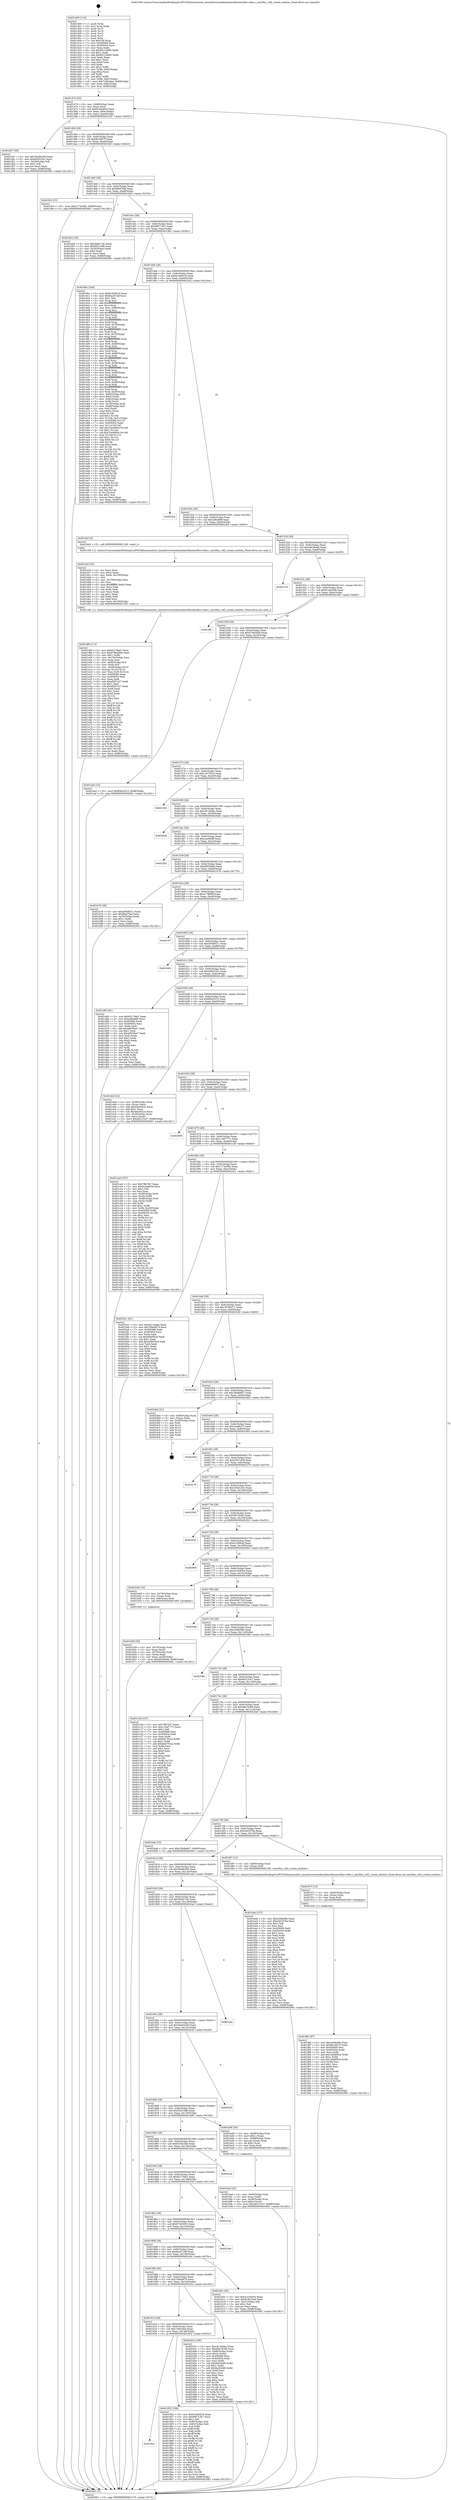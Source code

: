 digraph "0x401400" {
  label = "0x401400 (/mnt/c/Users/mathe/Desktop/tcc/POCII/binaries/extr_linuxdriversmediausbem28xxem28xx-video.c_em28xx_v4l2_create_entities_Final-ollvm.out::main(0))"
  labelloc = "t"
  node[shape=record]

  Entry [label="",width=0.3,height=0.3,shape=circle,fillcolor=black,style=filled]
  "0x401474" [label="{
     0x401474 [32]\l
     | [instrs]\l
     &nbsp;&nbsp;0x401474 \<+6\>: mov -0x88(%rbp),%eax\l
     &nbsp;&nbsp;0x40147a \<+2\>: mov %eax,%ecx\l
     &nbsp;&nbsp;0x40147c \<+6\>: sub $0x81eba954,%ecx\l
     &nbsp;&nbsp;0x401482 \<+6\>: mov %eax,-0x9c(%rbp)\l
     &nbsp;&nbsp;0x401488 \<+6\>: mov %ecx,-0xa0(%rbp)\l
     &nbsp;&nbsp;0x40148e \<+6\>: je 0000000000401d47 \<main+0x947\>\l
  }"]
  "0x401d47" [label="{
     0x401d47 [30]\l
     | [instrs]\l
     &nbsp;&nbsp;0x401d47 \<+5\>: mov $0x59a8b208,%eax\l
     &nbsp;&nbsp;0x401d4c \<+5\>: mov $0xe950102c,%ecx\l
     &nbsp;&nbsp;0x401d51 \<+3\>: mov -0x29(%rbp),%dl\l
     &nbsp;&nbsp;0x401d54 \<+3\>: test $0x1,%dl\l
     &nbsp;&nbsp;0x401d57 \<+3\>: cmovne %ecx,%eax\l
     &nbsp;&nbsp;0x401d5a \<+6\>: mov %eax,-0x88(%rbp)\l
     &nbsp;&nbsp;0x401d60 \<+5\>: jmp 0000000000402661 \<main+0x1261\>\l
  }"]
  "0x401494" [label="{
     0x401494 [28]\l
     | [instrs]\l
     &nbsp;&nbsp;0x401494 \<+5\>: jmp 0000000000401499 \<main+0x99\>\l
     &nbsp;&nbsp;0x401499 \<+6\>: mov -0x9c(%rbp),%eax\l
     &nbsp;&nbsp;0x40149f \<+5\>: sub $0x8f14d57f,%eax\l
     &nbsp;&nbsp;0x4014a4 \<+6\>: mov %eax,-0xa4(%rbp)\l
     &nbsp;&nbsp;0x4014aa \<+6\>: je 0000000000401fe3 \<main+0xbe3\>\l
  }"]
  Exit [label="",width=0.3,height=0.3,shape=circle,fillcolor=black,style=filled,peripheries=2]
  "0x401fe3" [label="{
     0x401fe3 [15]\l
     | [instrs]\l
     &nbsp;&nbsp;0x401fe3 \<+10\>: movl $0x1174c082,-0x88(%rbp)\l
     &nbsp;&nbsp;0x401fed \<+5\>: jmp 0000000000402661 \<main+0x1261\>\l
  }"]
  "0x4014b0" [label="{
     0x4014b0 [28]\l
     | [instrs]\l
     &nbsp;&nbsp;0x4014b0 \<+5\>: jmp 00000000004014b5 \<main+0xb5\>\l
     &nbsp;&nbsp;0x4014b5 \<+6\>: mov -0x9c(%rbp),%eax\l
     &nbsp;&nbsp;0x4014bb \<+5\>: sub $0x8fed7fad,%eax\l
     &nbsp;&nbsp;0x4014c0 \<+6\>: mov %eax,-0xa8(%rbp)\l
     &nbsp;&nbsp;0x4014c6 \<+6\>: je 0000000000401bb2 \<main+0x7b2\>\l
  }"]
  "0x401f82" [label="{
     0x401f82 [97]\l
     | [instrs]\l
     &nbsp;&nbsp;0x401f82 \<+5\>: mov $0x430fe99e,%ecx\l
     &nbsp;&nbsp;0x401f87 \<+5\>: mov $0x8f14d57f,%edx\l
     &nbsp;&nbsp;0x401f8c \<+7\>: mov 0x405068,%esi\l
     &nbsp;&nbsp;0x401f93 \<+8\>: mov 0x405054,%r8d\l
     &nbsp;&nbsp;0x401f9b \<+3\>: mov %esi,%r9d\l
     &nbsp;&nbsp;0x401f9e \<+7\>: add $0x1d0d89cd,%r9d\l
     &nbsp;&nbsp;0x401fa5 \<+4\>: sub $0x1,%r9d\l
     &nbsp;&nbsp;0x401fa9 \<+7\>: sub $0x1d0d89cd,%r9d\l
     &nbsp;&nbsp;0x401fb0 \<+4\>: imul %r9d,%esi\l
     &nbsp;&nbsp;0x401fb4 \<+3\>: and $0x1,%esi\l
     &nbsp;&nbsp;0x401fb7 \<+3\>: cmp $0x0,%esi\l
     &nbsp;&nbsp;0x401fba \<+4\>: sete %r10b\l
     &nbsp;&nbsp;0x401fbe \<+4\>: cmp $0xa,%r8d\l
     &nbsp;&nbsp;0x401fc2 \<+4\>: setl %r11b\l
     &nbsp;&nbsp;0x401fc6 \<+3\>: mov %r10b,%bl\l
     &nbsp;&nbsp;0x401fc9 \<+3\>: and %r11b,%bl\l
     &nbsp;&nbsp;0x401fcc \<+3\>: xor %r11b,%r10b\l
     &nbsp;&nbsp;0x401fcf \<+3\>: or %r10b,%bl\l
     &nbsp;&nbsp;0x401fd2 \<+3\>: test $0x1,%bl\l
     &nbsp;&nbsp;0x401fd5 \<+3\>: cmovne %edx,%ecx\l
     &nbsp;&nbsp;0x401fd8 \<+6\>: mov %ecx,-0x88(%rbp)\l
     &nbsp;&nbsp;0x401fde \<+5\>: jmp 0000000000402661 \<main+0x1261\>\l
  }"]
  "0x401bb2" [label="{
     0x401bb2 [30]\l
     | [instrs]\l
     &nbsp;&nbsp;0x401bb2 \<+5\>: mov $0x5bfd17dc,%eax\l
     &nbsp;&nbsp;0x401bb7 \<+5\>: mov $0x5f2216fb,%ecx\l
     &nbsp;&nbsp;0x401bbc \<+3\>: mov -0x30(%rbp),%edx\l
     &nbsp;&nbsp;0x401bbf \<+3\>: cmp $0x0,%edx\l
     &nbsp;&nbsp;0x401bc2 \<+3\>: cmove %ecx,%eax\l
     &nbsp;&nbsp;0x401bc5 \<+6\>: mov %eax,-0x88(%rbp)\l
     &nbsp;&nbsp;0x401bcb \<+5\>: jmp 0000000000402661 \<main+0x1261\>\l
  }"]
  "0x4014cc" [label="{
     0x4014cc [28]\l
     | [instrs]\l
     &nbsp;&nbsp;0x4014cc \<+5\>: jmp 00000000004014d1 \<main+0xd1\>\l
     &nbsp;&nbsp;0x4014d1 \<+6\>: mov -0x9c(%rbp),%eax\l
     &nbsp;&nbsp;0x4014d7 \<+5\>: sub $0x96f713b7,%eax\l
     &nbsp;&nbsp;0x4014dc \<+6\>: mov %eax,-0xac(%rbp)\l
     &nbsp;&nbsp;0x4014e2 \<+6\>: je 00000000004019bc \<main+0x5bc\>\l
  }"]
  "0x401f73" [label="{
     0x401f73 [15]\l
     | [instrs]\l
     &nbsp;&nbsp;0x401f73 \<+4\>: mov -0x60(%rbp),%rax\l
     &nbsp;&nbsp;0x401f77 \<+3\>: mov (%rax),%rax\l
     &nbsp;&nbsp;0x401f7a \<+3\>: mov %rax,%rdi\l
     &nbsp;&nbsp;0x401f7d \<+5\>: call 0000000000401030 \<free@plt\>\l
     | [calls]\l
     &nbsp;&nbsp;0x401030 \{1\} (unknown)\l
  }"]
  "0x4019bc" [label="{
     0x4019bc [336]\l
     | [instrs]\l
     &nbsp;&nbsp;0x4019bc \<+5\>: mov $0x9c3d5619,%eax\l
     &nbsp;&nbsp;0x4019c1 \<+5\>: mov $0x6aa372df,%ecx\l
     &nbsp;&nbsp;0x4019c6 \<+2\>: mov $0x1,%dl\l
     &nbsp;&nbsp;0x4019c8 \<+3\>: mov %rsp,%rsi\l
     &nbsp;&nbsp;0x4019cb \<+4\>: add $0xfffffffffffffff0,%rsi\l
     &nbsp;&nbsp;0x4019cf \<+3\>: mov %rsi,%rsp\l
     &nbsp;&nbsp;0x4019d2 \<+4\>: mov %rsi,-0x80(%rbp)\l
     &nbsp;&nbsp;0x4019d6 \<+3\>: mov %rsp,%rsi\l
     &nbsp;&nbsp;0x4019d9 \<+4\>: add $0xfffffffffffffff0,%rsi\l
     &nbsp;&nbsp;0x4019dd \<+3\>: mov %rsi,%rsp\l
     &nbsp;&nbsp;0x4019e0 \<+3\>: mov %rsp,%rdi\l
     &nbsp;&nbsp;0x4019e3 \<+4\>: add $0xfffffffffffffff0,%rdi\l
     &nbsp;&nbsp;0x4019e7 \<+3\>: mov %rdi,%rsp\l
     &nbsp;&nbsp;0x4019ea \<+4\>: mov %rdi,-0x78(%rbp)\l
     &nbsp;&nbsp;0x4019ee \<+3\>: mov %rsp,%rdi\l
     &nbsp;&nbsp;0x4019f1 \<+4\>: add $0xfffffffffffffff0,%rdi\l
     &nbsp;&nbsp;0x4019f5 \<+3\>: mov %rdi,%rsp\l
     &nbsp;&nbsp;0x4019f8 \<+4\>: mov %rdi,-0x70(%rbp)\l
     &nbsp;&nbsp;0x4019fc \<+3\>: mov %rsp,%rdi\l
     &nbsp;&nbsp;0x4019ff \<+4\>: add $0xfffffffffffffff0,%rdi\l
     &nbsp;&nbsp;0x401a03 \<+3\>: mov %rdi,%rsp\l
     &nbsp;&nbsp;0x401a06 \<+4\>: mov %rdi,-0x68(%rbp)\l
     &nbsp;&nbsp;0x401a0a \<+3\>: mov %rsp,%rdi\l
     &nbsp;&nbsp;0x401a0d \<+4\>: add $0xfffffffffffffff0,%rdi\l
     &nbsp;&nbsp;0x401a11 \<+3\>: mov %rdi,%rsp\l
     &nbsp;&nbsp;0x401a14 \<+4\>: mov %rdi,-0x60(%rbp)\l
     &nbsp;&nbsp;0x401a18 \<+3\>: mov %rsp,%rdi\l
     &nbsp;&nbsp;0x401a1b \<+4\>: add $0xfffffffffffffff0,%rdi\l
     &nbsp;&nbsp;0x401a1f \<+3\>: mov %rdi,%rsp\l
     &nbsp;&nbsp;0x401a22 \<+4\>: mov %rdi,-0x58(%rbp)\l
     &nbsp;&nbsp;0x401a26 \<+3\>: mov %rsp,%rdi\l
     &nbsp;&nbsp;0x401a29 \<+4\>: add $0xfffffffffffffff0,%rdi\l
     &nbsp;&nbsp;0x401a2d \<+3\>: mov %rdi,%rsp\l
     &nbsp;&nbsp;0x401a30 \<+4\>: mov %rdi,-0x50(%rbp)\l
     &nbsp;&nbsp;0x401a34 \<+3\>: mov %rsp,%rdi\l
     &nbsp;&nbsp;0x401a37 \<+4\>: add $0xfffffffffffffff0,%rdi\l
     &nbsp;&nbsp;0x401a3b \<+3\>: mov %rdi,%rsp\l
     &nbsp;&nbsp;0x401a3e \<+4\>: mov %rdi,-0x48(%rbp)\l
     &nbsp;&nbsp;0x401a42 \<+3\>: mov %rsp,%rdi\l
     &nbsp;&nbsp;0x401a45 \<+4\>: add $0xfffffffffffffff0,%rdi\l
     &nbsp;&nbsp;0x401a49 \<+3\>: mov %rdi,%rsp\l
     &nbsp;&nbsp;0x401a4c \<+4\>: mov %rdi,-0x40(%rbp)\l
     &nbsp;&nbsp;0x401a50 \<+4\>: mov -0x80(%rbp),%rdi\l
     &nbsp;&nbsp;0x401a54 \<+6\>: movl $0x0,(%rdi)\l
     &nbsp;&nbsp;0x401a5a \<+7\>: mov -0x8c(%rbp),%r8d\l
     &nbsp;&nbsp;0x401a61 \<+3\>: mov %r8d,(%rsi)\l
     &nbsp;&nbsp;0x401a64 \<+4\>: mov -0x78(%rbp),%rdi\l
     &nbsp;&nbsp;0x401a68 \<+7\>: mov -0x98(%rbp),%r9\l
     &nbsp;&nbsp;0x401a6f \<+3\>: mov %r9,(%rdi)\l
     &nbsp;&nbsp;0x401a72 \<+3\>: cmpl $0x2,(%rsi)\l
     &nbsp;&nbsp;0x401a75 \<+4\>: setne %r10b\l
     &nbsp;&nbsp;0x401a79 \<+4\>: and $0x1,%r10b\l
     &nbsp;&nbsp;0x401a7d \<+4\>: mov %r10b,-0x31(%rbp)\l
     &nbsp;&nbsp;0x401a81 \<+8\>: mov 0x405068,%r11d\l
     &nbsp;&nbsp;0x401a89 \<+7\>: mov 0x405054,%ebx\l
     &nbsp;&nbsp;0x401a90 \<+3\>: mov %r11d,%r14d\l
     &nbsp;&nbsp;0x401a93 \<+7\>: add $0x32e4d9c0,%r14d\l
     &nbsp;&nbsp;0x401a9a \<+4\>: sub $0x1,%r14d\l
     &nbsp;&nbsp;0x401a9e \<+7\>: sub $0x32e4d9c0,%r14d\l
     &nbsp;&nbsp;0x401aa5 \<+4\>: imul %r14d,%r11d\l
     &nbsp;&nbsp;0x401aa9 \<+4\>: and $0x1,%r11d\l
     &nbsp;&nbsp;0x401aad \<+4\>: cmp $0x0,%r11d\l
     &nbsp;&nbsp;0x401ab1 \<+4\>: sete %r10b\l
     &nbsp;&nbsp;0x401ab5 \<+3\>: cmp $0xa,%ebx\l
     &nbsp;&nbsp;0x401ab8 \<+4\>: setl %r15b\l
     &nbsp;&nbsp;0x401abc \<+3\>: mov %r10b,%r12b\l
     &nbsp;&nbsp;0x401abf \<+4\>: xor $0xff,%r12b\l
     &nbsp;&nbsp;0x401ac3 \<+3\>: mov %r15b,%r13b\l
     &nbsp;&nbsp;0x401ac6 \<+4\>: xor $0xff,%r13b\l
     &nbsp;&nbsp;0x401aca \<+3\>: xor $0x1,%dl\l
     &nbsp;&nbsp;0x401acd \<+3\>: mov %r12b,%sil\l
     &nbsp;&nbsp;0x401ad0 \<+4\>: and $0xff,%sil\l
     &nbsp;&nbsp;0x401ad4 \<+3\>: and %dl,%r10b\l
     &nbsp;&nbsp;0x401ad7 \<+3\>: mov %r13b,%dil\l
     &nbsp;&nbsp;0x401ada \<+4\>: and $0xff,%dil\l
     &nbsp;&nbsp;0x401ade \<+3\>: and %dl,%r15b\l
     &nbsp;&nbsp;0x401ae1 \<+3\>: or %r10b,%sil\l
     &nbsp;&nbsp;0x401ae4 \<+3\>: or %r15b,%dil\l
     &nbsp;&nbsp;0x401ae7 \<+3\>: xor %dil,%sil\l
     &nbsp;&nbsp;0x401aea \<+3\>: or %r13b,%r12b\l
     &nbsp;&nbsp;0x401aed \<+4\>: xor $0xff,%r12b\l
     &nbsp;&nbsp;0x401af1 \<+3\>: or $0x1,%dl\l
     &nbsp;&nbsp;0x401af4 \<+3\>: and %dl,%r12b\l
     &nbsp;&nbsp;0x401af7 \<+3\>: or %r12b,%sil\l
     &nbsp;&nbsp;0x401afa \<+4\>: test $0x1,%sil\l
     &nbsp;&nbsp;0x401afe \<+3\>: cmovne %ecx,%eax\l
     &nbsp;&nbsp;0x401b01 \<+6\>: mov %eax,-0x88(%rbp)\l
     &nbsp;&nbsp;0x401b07 \<+5\>: jmp 0000000000402661 \<main+0x1261\>\l
  }"]
  "0x4014e8" [label="{
     0x4014e8 [28]\l
     | [instrs]\l
     &nbsp;&nbsp;0x4014e8 \<+5\>: jmp 00000000004014ed \<main+0xed\>\l
     &nbsp;&nbsp;0x4014ed \<+6\>: mov -0x9c(%rbp),%eax\l
     &nbsp;&nbsp;0x4014f3 \<+5\>: sub $0x9c3d5619,%eax\l
     &nbsp;&nbsp;0x4014f8 \<+6\>: mov %eax,-0xb0(%rbp)\l
     &nbsp;&nbsp;0x4014fe \<+6\>: je 00000000004024ca \<main+0x10ca\>\l
  }"]
  "0x401df9" [label="{
     0x401df9 [172]\l
     | [instrs]\l
     &nbsp;&nbsp;0x401df9 \<+5\>: mov $0x62176ef1,%ecx\l
     &nbsp;&nbsp;0x401dfe \<+5\>: mov $0xb79e5d06,%edx\l
     &nbsp;&nbsp;0x401e03 \<+3\>: mov $0x1,%r8b\l
     &nbsp;&nbsp;0x401e06 \<+6\>: mov -0x154(%rbp),%esi\l
     &nbsp;&nbsp;0x401e0c \<+3\>: imul %eax,%esi\l
     &nbsp;&nbsp;0x401e0f \<+4\>: mov -0x60(%rbp),%r9\l
     &nbsp;&nbsp;0x401e13 \<+3\>: mov (%r9),%r9\l
     &nbsp;&nbsp;0x401e16 \<+4\>: mov -0x58(%rbp),%r10\l
     &nbsp;&nbsp;0x401e1a \<+3\>: movslq (%r10),%r10\l
     &nbsp;&nbsp;0x401e1d \<+4\>: mov %esi,(%r9,%r10,4)\l
     &nbsp;&nbsp;0x401e21 \<+7\>: mov 0x405068,%eax\l
     &nbsp;&nbsp;0x401e28 \<+7\>: mov 0x405054,%esi\l
     &nbsp;&nbsp;0x401e2f \<+2\>: mov %eax,%edi\l
     &nbsp;&nbsp;0x401e31 \<+6\>: add $0xef287a27,%edi\l
     &nbsp;&nbsp;0x401e37 \<+3\>: sub $0x1,%edi\l
     &nbsp;&nbsp;0x401e3a \<+6\>: sub $0xef287a27,%edi\l
     &nbsp;&nbsp;0x401e40 \<+3\>: imul %edi,%eax\l
     &nbsp;&nbsp;0x401e43 \<+3\>: and $0x1,%eax\l
     &nbsp;&nbsp;0x401e46 \<+3\>: cmp $0x0,%eax\l
     &nbsp;&nbsp;0x401e49 \<+4\>: sete %r11b\l
     &nbsp;&nbsp;0x401e4d \<+3\>: cmp $0xa,%esi\l
     &nbsp;&nbsp;0x401e50 \<+3\>: setl %bl\l
     &nbsp;&nbsp;0x401e53 \<+3\>: mov %r11b,%r14b\l
     &nbsp;&nbsp;0x401e56 \<+4\>: xor $0xff,%r14b\l
     &nbsp;&nbsp;0x401e5a \<+3\>: mov %bl,%r15b\l
     &nbsp;&nbsp;0x401e5d \<+4\>: xor $0xff,%r15b\l
     &nbsp;&nbsp;0x401e61 \<+4\>: xor $0x1,%r8b\l
     &nbsp;&nbsp;0x401e65 \<+3\>: mov %r14b,%r12b\l
     &nbsp;&nbsp;0x401e68 \<+4\>: and $0xff,%r12b\l
     &nbsp;&nbsp;0x401e6c \<+3\>: and %r8b,%r11b\l
     &nbsp;&nbsp;0x401e6f \<+3\>: mov %r15b,%r13b\l
     &nbsp;&nbsp;0x401e72 \<+4\>: and $0xff,%r13b\l
     &nbsp;&nbsp;0x401e76 \<+3\>: and %r8b,%bl\l
     &nbsp;&nbsp;0x401e79 \<+3\>: or %r11b,%r12b\l
     &nbsp;&nbsp;0x401e7c \<+3\>: or %bl,%r13b\l
     &nbsp;&nbsp;0x401e7f \<+3\>: xor %r13b,%r12b\l
     &nbsp;&nbsp;0x401e82 \<+3\>: or %r15b,%r14b\l
     &nbsp;&nbsp;0x401e85 \<+4\>: xor $0xff,%r14b\l
     &nbsp;&nbsp;0x401e89 \<+4\>: or $0x1,%r8b\l
     &nbsp;&nbsp;0x401e8d \<+3\>: and %r8b,%r14b\l
     &nbsp;&nbsp;0x401e90 \<+3\>: or %r14b,%r12b\l
     &nbsp;&nbsp;0x401e93 \<+4\>: test $0x1,%r12b\l
     &nbsp;&nbsp;0x401e97 \<+3\>: cmovne %edx,%ecx\l
     &nbsp;&nbsp;0x401e9a \<+6\>: mov %ecx,-0x88(%rbp)\l
     &nbsp;&nbsp;0x401ea0 \<+5\>: jmp 0000000000402661 \<main+0x1261\>\l
  }"]
  "0x4024ca" [label="{
     0x4024ca\l
  }", style=dashed]
  "0x401504" [label="{
     0x401504 [28]\l
     | [instrs]\l
     &nbsp;&nbsp;0x401504 \<+5\>: jmp 0000000000401509 \<main+0x109\>\l
     &nbsp;&nbsp;0x401509 \<+6\>: mov -0x9c(%rbp),%eax\l
     &nbsp;&nbsp;0x40150f \<+5\>: sub $0xa4fbe8f9,%eax\l
     &nbsp;&nbsp;0x401514 \<+6\>: mov %eax,-0xb4(%rbp)\l
     &nbsp;&nbsp;0x40151a \<+6\>: je 0000000000401dc0 \<main+0x9c0\>\l
  }"]
  "0x401dc5" [label="{
     0x401dc5 [52]\l
     | [instrs]\l
     &nbsp;&nbsp;0x401dc5 \<+2\>: xor %ecx,%ecx\l
     &nbsp;&nbsp;0x401dc7 \<+5\>: mov $0x2,%edx\l
     &nbsp;&nbsp;0x401dcc \<+6\>: mov %edx,-0x150(%rbp)\l
     &nbsp;&nbsp;0x401dd2 \<+1\>: cltd\l
     &nbsp;&nbsp;0x401dd3 \<+6\>: mov -0x150(%rbp),%esi\l
     &nbsp;&nbsp;0x401dd9 \<+2\>: idiv %esi\l
     &nbsp;&nbsp;0x401ddb \<+6\>: imul $0xfffffffe,%edx,%edx\l
     &nbsp;&nbsp;0x401de1 \<+2\>: mov %ecx,%edi\l
     &nbsp;&nbsp;0x401de3 \<+2\>: sub %edx,%edi\l
     &nbsp;&nbsp;0x401de5 \<+2\>: mov %ecx,%edx\l
     &nbsp;&nbsp;0x401de7 \<+3\>: sub $0x1,%edx\l
     &nbsp;&nbsp;0x401dea \<+2\>: add %edx,%edi\l
     &nbsp;&nbsp;0x401dec \<+2\>: sub %edi,%ecx\l
     &nbsp;&nbsp;0x401dee \<+6\>: mov %ecx,-0x154(%rbp)\l
     &nbsp;&nbsp;0x401df4 \<+5\>: call 0000000000401160 \<next_i\>\l
     | [calls]\l
     &nbsp;&nbsp;0x401160 \{1\} (/mnt/c/Users/mathe/Desktop/tcc/POCII/binaries/extr_linuxdriversmediausbem28xxem28xx-video.c_em28xx_v4l2_create_entities_Final-ollvm.out::next_i)\l
  }"]
  "0x401dc0" [label="{
     0x401dc0 [5]\l
     | [instrs]\l
     &nbsp;&nbsp;0x401dc0 \<+5\>: call 0000000000401160 \<next_i\>\l
     | [calls]\l
     &nbsp;&nbsp;0x401160 \{1\} (/mnt/c/Users/mathe/Desktop/tcc/POCII/binaries/extr_linuxdriversmediausbem28xxem28xx-video.c_em28xx_v4l2_create_entities_Final-ollvm.out::next_i)\l
  }"]
  "0x401520" [label="{
     0x401520 [28]\l
     | [instrs]\l
     &nbsp;&nbsp;0x401520 \<+5\>: jmp 0000000000401525 \<main+0x125\>\l
     &nbsp;&nbsp;0x401525 \<+6\>: mov -0x9c(%rbp),%eax\l
     &nbsp;&nbsp;0x40152b \<+5\>: sub $0xa8c26eeb,%eax\l
     &nbsp;&nbsp;0x401530 \<+6\>: mov %eax,-0xb8(%rbp)\l
     &nbsp;&nbsp;0x401536 \<+6\>: je 0000000000402155 \<main+0xd55\>\l
  }"]
  "0x401bed" [label="{
     0x401bed [32]\l
     | [instrs]\l
     &nbsp;&nbsp;0x401bed \<+4\>: mov -0x60(%rbp),%rdi\l
     &nbsp;&nbsp;0x401bf1 \<+3\>: mov %rax,(%rdi)\l
     &nbsp;&nbsp;0x401bf4 \<+4\>: mov -0x58(%rbp),%rax\l
     &nbsp;&nbsp;0x401bf8 \<+6\>: movl $0x0,(%rax)\l
     &nbsp;&nbsp;0x401bfe \<+10\>: movl $0x46313ce7,-0x88(%rbp)\l
     &nbsp;&nbsp;0x401c08 \<+5\>: jmp 0000000000402661 \<main+0x1261\>\l
  }"]
  "0x402155" [label="{
     0x402155\l
  }", style=dashed]
  "0x40153c" [label="{
     0x40153c [28]\l
     | [instrs]\l
     &nbsp;&nbsp;0x40153c \<+5\>: jmp 0000000000401541 \<main+0x141\>\l
     &nbsp;&nbsp;0x401541 \<+6\>: mov -0x9c(%rbp),%eax\l
     &nbsp;&nbsp;0x401547 \<+5\>: sub $0xb1abe59b,%eax\l
     &nbsp;&nbsp;0x40154c \<+6\>: mov %eax,-0xbc(%rbp)\l
     &nbsp;&nbsp;0x401552 \<+6\>: je 0000000000401ff2 \<main+0xbf2\>\l
  }"]
  "0x401b58" [label="{
     0x401b58 [30]\l
     | [instrs]\l
     &nbsp;&nbsp;0x401b58 \<+4\>: mov -0x70(%rbp),%rdi\l
     &nbsp;&nbsp;0x401b5c \<+2\>: mov %eax,(%rdi)\l
     &nbsp;&nbsp;0x401b5e \<+4\>: mov -0x70(%rbp),%rdi\l
     &nbsp;&nbsp;0x401b62 \<+2\>: mov (%rdi),%eax\l
     &nbsp;&nbsp;0x401b64 \<+3\>: mov %eax,-0x30(%rbp)\l
     &nbsp;&nbsp;0x401b67 \<+10\>: movl $0xdf430b6d,-0x88(%rbp)\l
     &nbsp;&nbsp;0x401b71 \<+5\>: jmp 0000000000402661 \<main+0x1261\>\l
  }"]
  "0x401ff2" [label="{
     0x401ff2\l
  }", style=dashed]
  "0x401558" [label="{
     0x401558 [28]\l
     | [instrs]\l
     &nbsp;&nbsp;0x401558 \<+5\>: jmp 000000000040155d \<main+0x15d\>\l
     &nbsp;&nbsp;0x40155d \<+6\>: mov -0x9c(%rbp),%eax\l
     &nbsp;&nbsp;0x401563 \<+5\>: sub $0xb79e5d06,%eax\l
     &nbsp;&nbsp;0x401568 \<+6\>: mov %eax,-0xc0(%rbp)\l
     &nbsp;&nbsp;0x40156e \<+6\>: je 0000000000401ea5 \<main+0xaa5\>\l
  }"]
  "0x401400" [label="{
     0x401400 [116]\l
     | [instrs]\l
     &nbsp;&nbsp;0x401400 \<+1\>: push %rbp\l
     &nbsp;&nbsp;0x401401 \<+3\>: mov %rsp,%rbp\l
     &nbsp;&nbsp;0x401404 \<+2\>: push %r15\l
     &nbsp;&nbsp;0x401406 \<+2\>: push %r14\l
     &nbsp;&nbsp;0x401408 \<+2\>: push %r13\l
     &nbsp;&nbsp;0x40140a \<+2\>: push %r12\l
     &nbsp;&nbsp;0x40140c \<+1\>: push %rbx\l
     &nbsp;&nbsp;0x40140d \<+7\>: sub $0x158,%rsp\l
     &nbsp;&nbsp;0x401414 \<+7\>: mov 0x405068,%eax\l
     &nbsp;&nbsp;0x40141b \<+7\>: mov 0x405054,%ecx\l
     &nbsp;&nbsp;0x401422 \<+2\>: mov %eax,%edx\l
     &nbsp;&nbsp;0x401424 \<+6\>: sub $0x65124b85,%edx\l
     &nbsp;&nbsp;0x40142a \<+3\>: sub $0x1,%edx\l
     &nbsp;&nbsp;0x40142d \<+6\>: add $0x65124b85,%edx\l
     &nbsp;&nbsp;0x401433 \<+3\>: imul %edx,%eax\l
     &nbsp;&nbsp;0x401436 \<+3\>: and $0x1,%eax\l
     &nbsp;&nbsp;0x401439 \<+3\>: cmp $0x0,%eax\l
     &nbsp;&nbsp;0x40143c \<+4\>: sete %r8b\l
     &nbsp;&nbsp;0x401440 \<+4\>: and $0x1,%r8b\l
     &nbsp;&nbsp;0x401444 \<+7\>: mov %r8b,-0x82(%rbp)\l
     &nbsp;&nbsp;0x40144b \<+3\>: cmp $0xa,%ecx\l
     &nbsp;&nbsp;0x40144e \<+4\>: setl %r8b\l
     &nbsp;&nbsp;0x401452 \<+4\>: and $0x1,%r8b\l
     &nbsp;&nbsp;0x401456 \<+7\>: mov %r8b,-0x81(%rbp)\l
     &nbsp;&nbsp;0x40145d \<+10\>: movl $0x7c65cdee,-0x88(%rbp)\l
     &nbsp;&nbsp;0x401467 \<+6\>: mov %edi,-0x8c(%rbp)\l
     &nbsp;&nbsp;0x40146d \<+7\>: mov %rsi,-0x98(%rbp)\l
  }"]
  "0x401ea5" [label="{
     0x401ea5 [15]\l
     | [instrs]\l
     &nbsp;&nbsp;0x401ea5 \<+10\>: movl $0xf0bc0315,-0x88(%rbp)\l
     &nbsp;&nbsp;0x401eaf \<+5\>: jmp 0000000000402661 \<main+0x1261\>\l
  }"]
  "0x401574" [label="{
     0x401574 [28]\l
     | [instrs]\l
     &nbsp;&nbsp;0x401574 \<+5\>: jmp 0000000000401579 \<main+0x179\>\l
     &nbsp;&nbsp;0x401579 \<+6\>: mov -0x9c(%rbp),%eax\l
     &nbsp;&nbsp;0x40157f \<+5\>: sub $0xc1b7301e,%eax\l
     &nbsp;&nbsp;0x401584 \<+6\>: mov %eax,-0xc4(%rbp)\l
     &nbsp;&nbsp;0x40158a \<+6\>: je 0000000000402164 \<main+0xd64\>\l
  }"]
  "0x402661" [label="{
     0x402661 [5]\l
     | [instrs]\l
     &nbsp;&nbsp;0x402661 \<+5\>: jmp 0000000000401474 \<main+0x74\>\l
  }"]
  "0x402164" [label="{
     0x402164\l
  }", style=dashed]
  "0x401590" [label="{
     0x401590 [28]\l
     | [instrs]\l
     &nbsp;&nbsp;0x401590 \<+5\>: jmp 0000000000401595 \<main+0x195\>\l
     &nbsp;&nbsp;0x401595 \<+6\>: mov -0x9c(%rbp),%eax\l
     &nbsp;&nbsp;0x40159b \<+5\>: sub $0xc813ebba,%eax\l
     &nbsp;&nbsp;0x4015a0 \<+6\>: mov %eax,-0xc8(%rbp)\l
     &nbsp;&nbsp;0x4015a6 \<+6\>: je 000000000040264d \<main+0x124d\>\l
  }"]
  "0x40192c" [label="{
     0x40192c\l
  }", style=dashed]
  "0x40264d" [label="{
     0x40264d\l
  }", style=dashed]
  "0x4015ac" [label="{
     0x4015ac [28]\l
     | [instrs]\l
     &nbsp;&nbsp;0x4015ac \<+5\>: jmp 00000000004015b1 \<main+0x1b1\>\l
     &nbsp;&nbsp;0x4015b1 \<+6\>: mov -0x9c(%rbp),%eax\l
     &nbsp;&nbsp;0x4015b7 \<+5\>: sub $0xcee40bff,%eax\l
     &nbsp;&nbsp;0x4015bc \<+6\>: mov %eax,-0xcc(%rbp)\l
     &nbsp;&nbsp;0x4015c2 \<+6\>: je 00000000004022b1 \<main+0xeb1\>\l
  }"]
  "0x401952" [label="{
     0x401952 [106]\l
     | [instrs]\l
     &nbsp;&nbsp;0x401952 \<+5\>: mov $0x9c3d5619,%eax\l
     &nbsp;&nbsp;0x401957 \<+5\>: mov $0x96f713b7,%ecx\l
     &nbsp;&nbsp;0x40195c \<+2\>: mov $0x1,%dl\l
     &nbsp;&nbsp;0x40195e \<+7\>: mov -0x82(%rbp),%sil\l
     &nbsp;&nbsp;0x401965 \<+7\>: mov -0x81(%rbp),%dil\l
     &nbsp;&nbsp;0x40196c \<+3\>: mov %sil,%r8b\l
     &nbsp;&nbsp;0x40196f \<+4\>: xor $0xff,%r8b\l
     &nbsp;&nbsp;0x401973 \<+3\>: mov %dil,%r9b\l
     &nbsp;&nbsp;0x401976 \<+4\>: xor $0xff,%r9b\l
     &nbsp;&nbsp;0x40197a \<+3\>: xor $0x1,%dl\l
     &nbsp;&nbsp;0x40197d \<+3\>: mov %r8b,%r10b\l
     &nbsp;&nbsp;0x401980 \<+4\>: and $0xff,%r10b\l
     &nbsp;&nbsp;0x401984 \<+3\>: and %dl,%sil\l
     &nbsp;&nbsp;0x401987 \<+3\>: mov %r9b,%r11b\l
     &nbsp;&nbsp;0x40198a \<+4\>: and $0xff,%r11b\l
     &nbsp;&nbsp;0x40198e \<+3\>: and %dl,%dil\l
     &nbsp;&nbsp;0x401991 \<+3\>: or %sil,%r10b\l
     &nbsp;&nbsp;0x401994 \<+3\>: or %dil,%r11b\l
     &nbsp;&nbsp;0x401997 \<+3\>: xor %r11b,%r10b\l
     &nbsp;&nbsp;0x40199a \<+3\>: or %r9b,%r8b\l
     &nbsp;&nbsp;0x40199d \<+4\>: xor $0xff,%r8b\l
     &nbsp;&nbsp;0x4019a1 \<+3\>: or $0x1,%dl\l
     &nbsp;&nbsp;0x4019a4 \<+3\>: and %dl,%r8b\l
     &nbsp;&nbsp;0x4019a7 \<+3\>: or %r8b,%r10b\l
     &nbsp;&nbsp;0x4019aa \<+4\>: test $0x1,%r10b\l
     &nbsp;&nbsp;0x4019ae \<+3\>: cmovne %ecx,%eax\l
     &nbsp;&nbsp;0x4019b1 \<+6\>: mov %eax,-0x88(%rbp)\l
     &nbsp;&nbsp;0x4019b7 \<+5\>: jmp 0000000000402661 \<main+0x1261\>\l
  }"]
  "0x4022b1" [label="{
     0x4022b1\l
  }", style=dashed]
  "0x4015c8" [label="{
     0x4015c8 [28]\l
     | [instrs]\l
     &nbsp;&nbsp;0x4015c8 \<+5\>: jmp 00000000004015cd \<main+0x1cd\>\l
     &nbsp;&nbsp;0x4015cd \<+6\>: mov -0x9c(%rbp),%eax\l
     &nbsp;&nbsp;0x4015d3 \<+5\>: sub $0xdf430b6d,%eax\l
     &nbsp;&nbsp;0x4015d8 \<+6\>: mov %eax,-0xd0(%rbp)\l
     &nbsp;&nbsp;0x4015de \<+6\>: je 0000000000401b76 \<main+0x776\>\l
  }"]
  "0x401910" [label="{
     0x401910 [28]\l
     | [instrs]\l
     &nbsp;&nbsp;0x401910 \<+5\>: jmp 0000000000401915 \<main+0x515\>\l
     &nbsp;&nbsp;0x401915 \<+6\>: mov -0x9c(%rbp),%eax\l
     &nbsp;&nbsp;0x40191b \<+5\>: sub $0x7c65cdee,%eax\l
     &nbsp;&nbsp;0x401920 \<+6\>: mov %eax,-0x148(%rbp)\l
     &nbsp;&nbsp;0x401926 \<+6\>: je 0000000000401952 \<main+0x552\>\l
  }"]
  "0x401b76" [label="{
     0x401b76 [30]\l
     | [instrs]\l
     &nbsp;&nbsp;0x401b76 \<+5\>: mov $0xe5048511,%eax\l
     &nbsp;&nbsp;0x401b7b \<+5\>: mov $0x8fed7fad,%ecx\l
     &nbsp;&nbsp;0x401b80 \<+3\>: mov -0x30(%rbp),%edx\l
     &nbsp;&nbsp;0x401b83 \<+3\>: cmp $0x1,%edx\l
     &nbsp;&nbsp;0x401b86 \<+3\>: cmovl %ecx,%eax\l
     &nbsp;&nbsp;0x401b89 \<+6\>: mov %eax,-0x88(%rbp)\l
     &nbsp;&nbsp;0x401b8f \<+5\>: jmp 0000000000402661 \<main+0x1261\>\l
  }"]
  "0x4015e4" [label="{
     0x4015e4 [28]\l
     | [instrs]\l
     &nbsp;&nbsp;0x4015e4 \<+5\>: jmp 00000000004015e9 \<main+0x1e9\>\l
     &nbsp;&nbsp;0x4015e9 \<+6\>: mov -0x9c(%rbp),%eax\l
     &nbsp;&nbsp;0x4015ef \<+5\>: sub $0xe178f00f,%eax\l
     &nbsp;&nbsp;0x4015f4 \<+6\>: mov %eax,-0xd4(%rbp)\l
     &nbsp;&nbsp;0x4015fa \<+6\>: je 00000000004021f7 \<main+0xdf7\>\l
  }"]
  "0x40243c" [label="{
     0x40243c [106]\l
     | [instrs]\l
     &nbsp;&nbsp;0x40243c \<+5\>: mov $0xc813ebba,%eax\l
     &nbsp;&nbsp;0x402441 \<+5\>: mov $0x48e76c69,%ecx\l
     &nbsp;&nbsp;0x402446 \<+4\>: mov -0x80(%rbp),%rdx\l
     &nbsp;&nbsp;0x40244a \<+6\>: movl $0x0,(%rdx)\l
     &nbsp;&nbsp;0x402450 \<+7\>: mov 0x405068,%esi\l
     &nbsp;&nbsp;0x402457 \<+7\>: mov 0x405054,%edi\l
     &nbsp;&nbsp;0x40245e \<+3\>: mov %esi,%r8d\l
     &nbsp;&nbsp;0x402461 \<+7\>: sub $0x9a2fcb86,%r8d\l
     &nbsp;&nbsp;0x402468 \<+4\>: sub $0x1,%r8d\l
     &nbsp;&nbsp;0x40246c \<+7\>: add $0x9a2fcb86,%r8d\l
     &nbsp;&nbsp;0x402473 \<+4\>: imul %r8d,%esi\l
     &nbsp;&nbsp;0x402477 \<+3\>: and $0x1,%esi\l
     &nbsp;&nbsp;0x40247a \<+3\>: cmp $0x0,%esi\l
     &nbsp;&nbsp;0x40247d \<+4\>: sete %r9b\l
     &nbsp;&nbsp;0x402481 \<+3\>: cmp $0xa,%edi\l
     &nbsp;&nbsp;0x402484 \<+4\>: setl %r10b\l
     &nbsp;&nbsp;0x402488 \<+3\>: mov %r9b,%r11b\l
     &nbsp;&nbsp;0x40248b \<+3\>: and %r10b,%r11b\l
     &nbsp;&nbsp;0x40248e \<+3\>: xor %r10b,%r9b\l
     &nbsp;&nbsp;0x402491 \<+3\>: or %r9b,%r11b\l
     &nbsp;&nbsp;0x402494 \<+4\>: test $0x1,%r11b\l
     &nbsp;&nbsp;0x402498 \<+3\>: cmovne %ecx,%eax\l
     &nbsp;&nbsp;0x40249b \<+6\>: mov %eax,-0x88(%rbp)\l
     &nbsp;&nbsp;0x4024a1 \<+5\>: jmp 0000000000402661 \<main+0x1261\>\l
  }"]
  "0x4021f7" [label="{
     0x4021f7\l
  }", style=dashed]
  "0x401600" [label="{
     0x401600 [28]\l
     | [instrs]\l
     &nbsp;&nbsp;0x401600 \<+5\>: jmp 0000000000401605 \<main+0x205\>\l
     &nbsp;&nbsp;0x401605 \<+6\>: mov -0x9c(%rbp),%eax\l
     &nbsp;&nbsp;0x40160b \<+5\>: sub $0xe5048511,%eax\l
     &nbsp;&nbsp;0x401610 \<+6\>: mov %eax,-0xd8(%rbp)\l
     &nbsp;&nbsp;0x401616 \<+6\>: je 0000000000401b94 \<main+0x794\>\l
  }"]
  "0x4018f4" [label="{
     0x4018f4 [28]\l
     | [instrs]\l
     &nbsp;&nbsp;0x4018f4 \<+5\>: jmp 00000000004018f9 \<main+0x4f9\>\l
     &nbsp;&nbsp;0x4018f9 \<+6\>: mov -0x9c(%rbp),%eax\l
     &nbsp;&nbsp;0x4018ff \<+5\>: sub $0x769ad97d,%eax\l
     &nbsp;&nbsp;0x401904 \<+6\>: mov %eax,-0x144(%rbp)\l
     &nbsp;&nbsp;0x40190a \<+6\>: je 000000000040243c \<main+0x103c\>\l
  }"]
  "0x401b94" [label="{
     0x401b94\l
  }", style=dashed]
  "0x40161c" [label="{
     0x40161c [28]\l
     | [instrs]\l
     &nbsp;&nbsp;0x40161c \<+5\>: jmp 0000000000401621 \<main+0x221\>\l
     &nbsp;&nbsp;0x401621 \<+6\>: mov -0x9c(%rbp),%eax\l
     &nbsp;&nbsp;0x401627 \<+5\>: sub $0xe950102c,%eax\l
     &nbsp;&nbsp;0x40162c \<+6\>: mov %eax,-0xdc(%rbp)\l
     &nbsp;&nbsp;0x401632 \<+6\>: je 0000000000401d65 \<main+0x965\>\l
  }"]
  "0x401b0c" [label="{
     0x401b0c [30]\l
     | [instrs]\l
     &nbsp;&nbsp;0x401b0c \<+5\>: mov $0x41e34034,%eax\l
     &nbsp;&nbsp;0x401b11 \<+5\>: mov $0x619e23eb,%ecx\l
     &nbsp;&nbsp;0x401b16 \<+3\>: mov -0x31(%rbp),%dl\l
     &nbsp;&nbsp;0x401b19 \<+3\>: test $0x1,%dl\l
     &nbsp;&nbsp;0x401b1c \<+3\>: cmovne %ecx,%eax\l
     &nbsp;&nbsp;0x401b1f \<+6\>: mov %eax,-0x88(%rbp)\l
     &nbsp;&nbsp;0x401b25 \<+5\>: jmp 0000000000402661 \<main+0x1261\>\l
  }"]
  "0x401d65" [label="{
     0x401d65 [91]\l
     | [instrs]\l
     &nbsp;&nbsp;0x401d65 \<+5\>: mov $0x62176ef1,%eax\l
     &nbsp;&nbsp;0x401d6a \<+5\>: mov $0xa4fbe8f9,%ecx\l
     &nbsp;&nbsp;0x401d6f \<+7\>: mov 0x405068,%edx\l
     &nbsp;&nbsp;0x401d76 \<+7\>: mov 0x405054,%esi\l
     &nbsp;&nbsp;0x401d7d \<+2\>: mov %edx,%edi\l
     &nbsp;&nbsp;0x401d7f \<+6\>: add $0xa6659ee7,%edi\l
     &nbsp;&nbsp;0x401d85 \<+3\>: sub $0x1,%edi\l
     &nbsp;&nbsp;0x401d88 \<+6\>: sub $0xa6659ee7,%edi\l
     &nbsp;&nbsp;0x401d8e \<+3\>: imul %edi,%edx\l
     &nbsp;&nbsp;0x401d91 \<+3\>: and $0x1,%edx\l
     &nbsp;&nbsp;0x401d94 \<+3\>: cmp $0x0,%edx\l
     &nbsp;&nbsp;0x401d97 \<+4\>: sete %r8b\l
     &nbsp;&nbsp;0x401d9b \<+3\>: cmp $0xa,%esi\l
     &nbsp;&nbsp;0x401d9e \<+4\>: setl %r9b\l
     &nbsp;&nbsp;0x401da2 \<+3\>: mov %r8b,%r10b\l
     &nbsp;&nbsp;0x401da5 \<+3\>: and %r9b,%r10b\l
     &nbsp;&nbsp;0x401da8 \<+3\>: xor %r9b,%r8b\l
     &nbsp;&nbsp;0x401dab \<+3\>: or %r8b,%r10b\l
     &nbsp;&nbsp;0x401dae \<+4\>: test $0x1,%r10b\l
     &nbsp;&nbsp;0x401db2 \<+3\>: cmovne %ecx,%eax\l
     &nbsp;&nbsp;0x401db5 \<+6\>: mov %eax,-0x88(%rbp)\l
     &nbsp;&nbsp;0x401dbb \<+5\>: jmp 0000000000402661 \<main+0x1261\>\l
  }"]
  "0x401638" [label="{
     0x401638 [28]\l
     | [instrs]\l
     &nbsp;&nbsp;0x401638 \<+5\>: jmp 000000000040163d \<main+0x23d\>\l
     &nbsp;&nbsp;0x40163d \<+6\>: mov -0x9c(%rbp),%eax\l
     &nbsp;&nbsp;0x401643 \<+5\>: sub $0xf0bc0315,%eax\l
     &nbsp;&nbsp;0x401648 \<+6\>: mov %eax,-0xe0(%rbp)\l
     &nbsp;&nbsp;0x40164e \<+6\>: je 0000000000401eb4 \<main+0xab4\>\l
  }"]
  "0x4018d8" [label="{
     0x4018d8 [28]\l
     | [instrs]\l
     &nbsp;&nbsp;0x4018d8 \<+5\>: jmp 00000000004018dd \<main+0x4dd\>\l
     &nbsp;&nbsp;0x4018dd \<+6\>: mov -0x9c(%rbp),%eax\l
     &nbsp;&nbsp;0x4018e3 \<+5\>: sub $0x6aa372df,%eax\l
     &nbsp;&nbsp;0x4018e8 \<+6\>: mov %eax,-0x140(%rbp)\l
     &nbsp;&nbsp;0x4018ee \<+6\>: je 0000000000401b0c \<main+0x70c\>\l
  }"]
  "0x401eb4" [label="{
     0x401eb4 [42]\l
     | [instrs]\l
     &nbsp;&nbsp;0x401eb4 \<+4\>: mov -0x58(%rbp),%rax\l
     &nbsp;&nbsp;0x401eb8 \<+2\>: mov (%rax),%ecx\l
     &nbsp;&nbsp;0x401eba \<+6\>: add $0x44e4922c,%ecx\l
     &nbsp;&nbsp;0x401ec0 \<+3\>: add $0x1,%ecx\l
     &nbsp;&nbsp;0x401ec3 \<+6\>: sub $0x44e4922c,%ecx\l
     &nbsp;&nbsp;0x401ec9 \<+4\>: mov -0x58(%rbp),%rax\l
     &nbsp;&nbsp;0x401ecd \<+2\>: mov %ecx,(%rax)\l
     &nbsp;&nbsp;0x401ecf \<+10\>: movl $0x46313ce7,-0x88(%rbp)\l
     &nbsp;&nbsp;0x401ed9 \<+5\>: jmp 0000000000402661 \<main+0x1261\>\l
  }"]
  "0x401654" [label="{
     0x401654 [28]\l
     | [instrs]\l
     &nbsp;&nbsp;0x401654 \<+5\>: jmp 0000000000401659 \<main+0x259\>\l
     &nbsp;&nbsp;0x401659 \<+6\>: mov -0x9c(%rbp),%eax\l
     &nbsp;&nbsp;0x40165f \<+5\>: sub $0x8a9f403,%eax\l
     &nbsp;&nbsp;0x401664 \<+6\>: mov %eax,-0xe4(%rbp)\l
     &nbsp;&nbsp;0x40166a \<+6\>: je 0000000000402639 \<main+0x1239\>\l
  }"]
  "0x402344" [label="{
     0x402344\l
  }", style=dashed]
  "0x402639" [label="{
     0x402639\l
  }", style=dashed]
  "0x401670" [label="{
     0x401670 [28]\l
     | [instrs]\l
     &nbsp;&nbsp;0x401670 \<+5\>: jmp 0000000000401675 \<main+0x275\>\l
     &nbsp;&nbsp;0x401675 \<+6\>: mov -0x9c(%rbp),%eax\l
     &nbsp;&nbsp;0x40167b \<+5\>: sub $0x116d7771,%eax\l
     &nbsp;&nbsp;0x401680 \<+6\>: mov %eax,-0xe8(%rbp)\l
     &nbsp;&nbsp;0x401686 \<+6\>: je 0000000000401ca0 \<main+0x8a0\>\l
  }"]
  "0x4018bc" [label="{
     0x4018bc [28]\l
     | [instrs]\l
     &nbsp;&nbsp;0x4018bc \<+5\>: jmp 00000000004018c1 \<main+0x4c1\>\l
     &nbsp;&nbsp;0x4018c1 \<+6\>: mov -0x9c(%rbp),%eax\l
     &nbsp;&nbsp;0x4018c7 \<+5\>: sub $0x67443553,%eax\l
     &nbsp;&nbsp;0x4018cc \<+6\>: mov %eax,-0x13c(%rbp)\l
     &nbsp;&nbsp;0x4018d2 \<+6\>: je 0000000000402344 \<main+0xf44\>\l
  }"]
  "0x401ca0" [label="{
     0x401ca0 [167]\l
     | [instrs]\l
     &nbsp;&nbsp;0x401ca0 \<+5\>: mov $0x7ffe7f47,%eax\l
     &nbsp;&nbsp;0x401ca5 \<+5\>: mov $0x81eba954,%ecx\l
     &nbsp;&nbsp;0x401caa \<+2\>: mov $0x1,%dl\l
     &nbsp;&nbsp;0x401cac \<+2\>: xor %esi,%esi\l
     &nbsp;&nbsp;0x401cae \<+4\>: mov -0x58(%rbp),%rdi\l
     &nbsp;&nbsp;0x401cb2 \<+3\>: mov (%rdi),%r8d\l
     &nbsp;&nbsp;0x401cb5 \<+4\>: mov -0x68(%rbp),%rdi\l
     &nbsp;&nbsp;0x401cb9 \<+3\>: cmp (%rdi),%r8d\l
     &nbsp;&nbsp;0x401cbc \<+4\>: setl %r9b\l
     &nbsp;&nbsp;0x401cc0 \<+4\>: and $0x1,%r9b\l
     &nbsp;&nbsp;0x401cc4 \<+4\>: mov %r9b,-0x29(%rbp)\l
     &nbsp;&nbsp;0x401cc8 \<+8\>: mov 0x405068,%r8d\l
     &nbsp;&nbsp;0x401cd0 \<+8\>: mov 0x405054,%r10d\l
     &nbsp;&nbsp;0x401cd8 \<+3\>: sub $0x1,%esi\l
     &nbsp;&nbsp;0x401cdb \<+3\>: mov %r8d,%r11d\l
     &nbsp;&nbsp;0x401cde \<+3\>: add %esi,%r11d\l
     &nbsp;&nbsp;0x401ce1 \<+4\>: imul %r11d,%r8d\l
     &nbsp;&nbsp;0x401ce5 \<+4\>: and $0x1,%r8d\l
     &nbsp;&nbsp;0x401ce9 \<+4\>: cmp $0x0,%r8d\l
     &nbsp;&nbsp;0x401ced \<+4\>: sete %r9b\l
     &nbsp;&nbsp;0x401cf1 \<+4\>: cmp $0xa,%r10d\l
     &nbsp;&nbsp;0x401cf5 \<+3\>: setl %bl\l
     &nbsp;&nbsp;0x401cf8 \<+3\>: mov %r9b,%r14b\l
     &nbsp;&nbsp;0x401cfb \<+4\>: xor $0xff,%r14b\l
     &nbsp;&nbsp;0x401cff \<+3\>: mov %bl,%r15b\l
     &nbsp;&nbsp;0x401d02 \<+4\>: xor $0xff,%r15b\l
     &nbsp;&nbsp;0x401d06 \<+3\>: xor $0x1,%dl\l
     &nbsp;&nbsp;0x401d09 \<+3\>: mov %r14b,%r12b\l
     &nbsp;&nbsp;0x401d0c \<+4\>: and $0xff,%r12b\l
     &nbsp;&nbsp;0x401d10 \<+3\>: and %dl,%r9b\l
     &nbsp;&nbsp;0x401d13 \<+3\>: mov %r15b,%r13b\l
     &nbsp;&nbsp;0x401d16 \<+4\>: and $0xff,%r13b\l
     &nbsp;&nbsp;0x401d1a \<+2\>: and %dl,%bl\l
     &nbsp;&nbsp;0x401d1c \<+3\>: or %r9b,%r12b\l
     &nbsp;&nbsp;0x401d1f \<+3\>: or %bl,%r13b\l
     &nbsp;&nbsp;0x401d22 \<+3\>: xor %r13b,%r12b\l
     &nbsp;&nbsp;0x401d25 \<+3\>: or %r15b,%r14b\l
     &nbsp;&nbsp;0x401d28 \<+4\>: xor $0xff,%r14b\l
     &nbsp;&nbsp;0x401d2c \<+3\>: or $0x1,%dl\l
     &nbsp;&nbsp;0x401d2f \<+3\>: and %dl,%r14b\l
     &nbsp;&nbsp;0x401d32 \<+3\>: or %r14b,%r12b\l
     &nbsp;&nbsp;0x401d35 \<+4\>: test $0x1,%r12b\l
     &nbsp;&nbsp;0x401d39 \<+3\>: cmovne %ecx,%eax\l
     &nbsp;&nbsp;0x401d3c \<+6\>: mov %eax,-0x88(%rbp)\l
     &nbsp;&nbsp;0x401d42 \<+5\>: jmp 0000000000402661 \<main+0x1261\>\l
  }"]
  "0x40168c" [label="{
     0x40168c [28]\l
     | [instrs]\l
     &nbsp;&nbsp;0x40168c \<+5\>: jmp 0000000000401691 \<main+0x291\>\l
     &nbsp;&nbsp;0x401691 \<+6\>: mov -0x9c(%rbp),%eax\l
     &nbsp;&nbsp;0x401697 \<+5\>: sub $0x1174c082,%eax\l
     &nbsp;&nbsp;0x40169c \<+6\>: mov %eax,-0xec(%rbp)\l
     &nbsp;&nbsp;0x4016a2 \<+6\>: je 00000000004023e1 \<main+0xfe1\>\l
  }"]
  "0x402534" [label="{
     0x402534\l
  }", style=dashed]
  "0x4023e1" [label="{
     0x4023e1 [91]\l
     | [instrs]\l
     &nbsp;&nbsp;0x4023e1 \<+5\>: mov $0xc813ebba,%eax\l
     &nbsp;&nbsp;0x4023e6 \<+5\>: mov $0x769ad97d,%ecx\l
     &nbsp;&nbsp;0x4023eb \<+7\>: mov 0x405068,%edx\l
     &nbsp;&nbsp;0x4023f2 \<+7\>: mov 0x405054,%esi\l
     &nbsp;&nbsp;0x4023f9 \<+2\>: mov %edx,%edi\l
     &nbsp;&nbsp;0x4023fb \<+6\>: sub $0xefd0002d,%edi\l
     &nbsp;&nbsp;0x402401 \<+3\>: sub $0x1,%edi\l
     &nbsp;&nbsp;0x402404 \<+6\>: add $0xefd0002d,%edi\l
     &nbsp;&nbsp;0x40240a \<+3\>: imul %edi,%edx\l
     &nbsp;&nbsp;0x40240d \<+3\>: and $0x1,%edx\l
     &nbsp;&nbsp;0x402410 \<+3\>: cmp $0x0,%edx\l
     &nbsp;&nbsp;0x402413 \<+4\>: sete %r8b\l
     &nbsp;&nbsp;0x402417 \<+3\>: cmp $0xa,%esi\l
     &nbsp;&nbsp;0x40241a \<+4\>: setl %r9b\l
     &nbsp;&nbsp;0x40241e \<+3\>: mov %r8b,%r10b\l
     &nbsp;&nbsp;0x402421 \<+3\>: and %r9b,%r10b\l
     &nbsp;&nbsp;0x402424 \<+3\>: xor %r9b,%r8b\l
     &nbsp;&nbsp;0x402427 \<+3\>: or %r8b,%r10b\l
     &nbsp;&nbsp;0x40242a \<+4\>: test $0x1,%r10b\l
     &nbsp;&nbsp;0x40242e \<+3\>: cmovne %ecx,%eax\l
     &nbsp;&nbsp;0x402431 \<+6\>: mov %eax,-0x88(%rbp)\l
     &nbsp;&nbsp;0x402437 \<+5\>: jmp 0000000000402661 \<main+0x1261\>\l
  }"]
  "0x4016a8" [label="{
     0x4016a8 [28]\l
     | [instrs]\l
     &nbsp;&nbsp;0x4016a8 \<+5\>: jmp 00000000004016ad \<main+0x2ad\>\l
     &nbsp;&nbsp;0x4016ad \<+6\>: mov -0x9c(%rbp),%eax\l
     &nbsp;&nbsp;0x4016b3 \<+5\>: sub $0x1879b471,%eax\l
     &nbsp;&nbsp;0x4016b8 \<+6\>: mov %eax,-0xf0(%rbp)\l
     &nbsp;&nbsp;0x4016be \<+6\>: je 00000000004023d2 \<main+0xfd2\>\l
  }"]
  "0x4018a0" [label="{
     0x4018a0 [28]\l
     | [instrs]\l
     &nbsp;&nbsp;0x4018a0 \<+5\>: jmp 00000000004018a5 \<main+0x4a5\>\l
     &nbsp;&nbsp;0x4018a5 \<+6\>: mov -0x9c(%rbp),%eax\l
     &nbsp;&nbsp;0x4018ab \<+5\>: sub $0x62176ef1,%eax\l
     &nbsp;&nbsp;0x4018b0 \<+6\>: mov %eax,-0x138(%rbp)\l
     &nbsp;&nbsp;0x4018b6 \<+6\>: je 0000000000402534 \<main+0x1134\>\l
  }"]
  "0x4023d2" [label="{
     0x4023d2\l
  }", style=dashed]
  "0x4016c4" [label="{
     0x4016c4 [28]\l
     | [instrs]\l
     &nbsp;&nbsp;0x4016c4 \<+5\>: jmp 00000000004016c9 \<main+0x2c9\>\l
     &nbsp;&nbsp;0x4016c9 \<+6\>: mov -0x9c(%rbp),%eax\l
     &nbsp;&nbsp;0x4016cf \<+5\>: sub $0x18bdb807,%eax\l
     &nbsp;&nbsp;0x4016d4 \<+6\>: mov %eax,-0xf4(%rbp)\l
     &nbsp;&nbsp;0x4016da \<+6\>: je 00000000004024b5 \<main+0x10b5\>\l
  }"]
  "0x401b2a" [label="{
     0x401b2a\l
  }", style=dashed]
  "0x4024b5" [label="{
     0x4024b5 [21]\l
     | [instrs]\l
     &nbsp;&nbsp;0x4024b5 \<+4\>: mov -0x80(%rbp),%rax\l
     &nbsp;&nbsp;0x4024b9 \<+2\>: mov (%rax),%eax\l
     &nbsp;&nbsp;0x4024bb \<+4\>: lea -0x28(%rbp),%rsp\l
     &nbsp;&nbsp;0x4024bf \<+1\>: pop %rbx\l
     &nbsp;&nbsp;0x4024c0 \<+2\>: pop %r12\l
     &nbsp;&nbsp;0x4024c2 \<+2\>: pop %r13\l
     &nbsp;&nbsp;0x4024c4 \<+2\>: pop %r14\l
     &nbsp;&nbsp;0x4024c6 \<+2\>: pop %r15\l
     &nbsp;&nbsp;0x4024c8 \<+1\>: pop %rbp\l
     &nbsp;&nbsp;0x4024c9 \<+1\>: ret\l
  }"]
  "0x4016e0" [label="{
     0x4016e0 [28]\l
     | [instrs]\l
     &nbsp;&nbsp;0x4016e0 \<+5\>: jmp 00000000004016e5 \<main+0x2e5\>\l
     &nbsp;&nbsp;0x4016e5 \<+6\>: mov -0x9c(%rbp),%eax\l
     &nbsp;&nbsp;0x4016eb \<+5\>: sub $0x1eef6e73,%eax\l
     &nbsp;&nbsp;0x4016f0 \<+6\>: mov %eax,-0xf8(%rbp)\l
     &nbsp;&nbsp;0x4016f6 \<+6\>: je 00000000004025b4 \<main+0x11b4\>\l
  }"]
  "0x401884" [label="{
     0x401884 [28]\l
     | [instrs]\l
     &nbsp;&nbsp;0x401884 \<+5\>: jmp 0000000000401889 \<main+0x489\>\l
     &nbsp;&nbsp;0x401889 \<+6\>: mov -0x9c(%rbp),%eax\l
     &nbsp;&nbsp;0x40188f \<+5\>: sub $0x619e23eb,%eax\l
     &nbsp;&nbsp;0x401894 \<+6\>: mov %eax,-0x134(%rbp)\l
     &nbsp;&nbsp;0x40189a \<+6\>: je 0000000000401b2a \<main+0x72a\>\l
  }"]
  "0x4025b4" [label="{
     0x4025b4\l
  }", style=dashed]
  "0x4016fc" [label="{
     0x4016fc [28]\l
     | [instrs]\l
     &nbsp;&nbsp;0x4016fc \<+5\>: jmp 0000000000401701 \<main+0x301\>\l
     &nbsp;&nbsp;0x401701 \<+6\>: mov -0x9c(%rbp),%eax\l
     &nbsp;&nbsp;0x401707 \<+5\>: sub $0x25b7cb3f,%eax\l
     &nbsp;&nbsp;0x40170c \<+6\>: mov %eax,-0xfc(%rbp)\l
     &nbsp;&nbsp;0x401712 \<+6\>: je 0000000000402278 \<main+0xe78\>\l
  }"]
  "0x401bd0" [label="{
     0x401bd0 [29]\l
     | [instrs]\l
     &nbsp;&nbsp;0x401bd0 \<+4\>: mov -0x68(%rbp),%rax\l
     &nbsp;&nbsp;0x401bd4 \<+6\>: movl $0x1,(%rax)\l
     &nbsp;&nbsp;0x401bda \<+4\>: mov -0x68(%rbp),%rax\l
     &nbsp;&nbsp;0x401bde \<+3\>: movslq (%rax),%rax\l
     &nbsp;&nbsp;0x401be1 \<+4\>: shl $0x2,%rax\l
     &nbsp;&nbsp;0x401be5 \<+3\>: mov %rax,%rdi\l
     &nbsp;&nbsp;0x401be8 \<+5\>: call 0000000000401050 \<malloc@plt\>\l
     | [calls]\l
     &nbsp;&nbsp;0x401050 \{1\} (unknown)\l
  }"]
  "0x402278" [label="{
     0x402278\l
  }", style=dashed]
  "0x401718" [label="{
     0x401718 [28]\l
     | [instrs]\l
     &nbsp;&nbsp;0x401718 \<+5\>: jmp 000000000040171d \<main+0x31d\>\l
     &nbsp;&nbsp;0x40171d \<+6\>: mov -0x9c(%rbp),%eax\l
     &nbsp;&nbsp;0x401723 \<+5\>: sub $0x25bb123c,%eax\l
     &nbsp;&nbsp;0x401728 \<+6\>: mov %eax,-0x100(%rbp)\l
     &nbsp;&nbsp;0x40172e \<+6\>: je 0000000000402269 \<main+0xe69\>\l
  }"]
  "0x401868" [label="{
     0x401868 [28]\l
     | [instrs]\l
     &nbsp;&nbsp;0x401868 \<+5\>: jmp 000000000040186d \<main+0x46d\>\l
     &nbsp;&nbsp;0x40186d \<+6\>: mov -0x9c(%rbp),%eax\l
     &nbsp;&nbsp;0x401873 \<+5\>: sub $0x5f2216fb,%eax\l
     &nbsp;&nbsp;0x401878 \<+6\>: mov %eax,-0x130(%rbp)\l
     &nbsp;&nbsp;0x40187e \<+6\>: je 0000000000401bd0 \<main+0x7d0\>\l
  }"]
  "0x402269" [label="{
     0x402269\l
  }", style=dashed]
  "0x401734" [label="{
     0x401734 [28]\l
     | [instrs]\l
     &nbsp;&nbsp;0x401734 \<+5\>: jmp 0000000000401739 \<main+0x339\>\l
     &nbsp;&nbsp;0x401739 \<+6\>: mov -0x9c(%rbp),%eax\l
     &nbsp;&nbsp;0x40173f \<+5\>: sub $0x3fb745d2,%eax\l
     &nbsp;&nbsp;0x401744 \<+6\>: mov %eax,-0x104(%rbp)\l
     &nbsp;&nbsp;0x40174a \<+6\>: je 0000000000402053 \<main+0xc53\>\l
  }"]
  "0x40202f" [label="{
     0x40202f\l
  }", style=dashed]
  "0x402053" [label="{
     0x402053\l
  }", style=dashed]
  "0x401750" [label="{
     0x401750 [28]\l
     | [instrs]\l
     &nbsp;&nbsp;0x401750 \<+5\>: jmp 0000000000401755 \<main+0x355\>\l
     &nbsp;&nbsp;0x401755 \<+6\>: mov -0x9c(%rbp),%eax\l
     &nbsp;&nbsp;0x40175b \<+5\>: sub $0x41289caf,%eax\l
     &nbsp;&nbsp;0x401760 \<+6\>: mov %eax,-0x108(%rbp)\l
     &nbsp;&nbsp;0x401766 \<+6\>: je 000000000040260f \<main+0x120f\>\l
  }"]
  "0x40184c" [label="{
     0x40184c [28]\l
     | [instrs]\l
     &nbsp;&nbsp;0x40184c \<+5\>: jmp 0000000000401851 \<main+0x451\>\l
     &nbsp;&nbsp;0x401851 \<+6\>: mov -0x9c(%rbp),%eax\l
     &nbsp;&nbsp;0x401857 \<+5\>: sub $0x5de04240,%eax\l
     &nbsp;&nbsp;0x40185c \<+6\>: mov %eax,-0x12c(%rbp)\l
     &nbsp;&nbsp;0x401862 \<+6\>: je 000000000040202f \<main+0xc2f\>\l
  }"]
  "0x40260f" [label="{
     0x40260f\l
  }", style=dashed]
  "0x40176c" [label="{
     0x40176c [28]\l
     | [instrs]\l
     &nbsp;&nbsp;0x40176c \<+5\>: jmp 0000000000401771 \<main+0x371\>\l
     &nbsp;&nbsp;0x401771 \<+6\>: mov -0x9c(%rbp),%eax\l
     &nbsp;&nbsp;0x401777 \<+5\>: sub $0x41e34034,%eax\l
     &nbsp;&nbsp;0x40177c \<+6\>: mov %eax,-0x10c(%rbp)\l
     &nbsp;&nbsp;0x401782 \<+6\>: je 0000000000401b48 \<main+0x748\>\l
  }"]
  "0x4022a2" [label="{
     0x4022a2\l
  }", style=dashed]
  "0x401b48" [label="{
     0x401b48 [16]\l
     | [instrs]\l
     &nbsp;&nbsp;0x401b48 \<+4\>: mov -0x78(%rbp),%rax\l
     &nbsp;&nbsp;0x401b4c \<+3\>: mov (%rax),%rax\l
     &nbsp;&nbsp;0x401b4f \<+4\>: mov 0x8(%rax),%rdi\l
     &nbsp;&nbsp;0x401b53 \<+5\>: call 0000000000401060 \<atoi@plt\>\l
     | [calls]\l
     &nbsp;&nbsp;0x401060 \{1\} (unknown)\l
  }"]
  "0x401788" [label="{
     0x401788 [28]\l
     | [instrs]\l
     &nbsp;&nbsp;0x401788 \<+5\>: jmp 000000000040178d \<main+0x38d\>\l
     &nbsp;&nbsp;0x40178d \<+6\>: mov -0x9c(%rbp),%eax\l
     &nbsp;&nbsp;0x401793 \<+5\>: sub $0x428471e5,%eax\l
     &nbsp;&nbsp;0x401798 \<+6\>: mov %eax,-0x110(%rbp)\l
     &nbsp;&nbsp;0x40179e \<+6\>: je 00000000004020ae \<main+0xcae\>\l
  }"]
  "0x401830" [label="{
     0x401830 [28]\l
     | [instrs]\l
     &nbsp;&nbsp;0x401830 \<+5\>: jmp 0000000000401835 \<main+0x435\>\l
     &nbsp;&nbsp;0x401835 \<+6\>: mov -0x9c(%rbp),%eax\l
     &nbsp;&nbsp;0x40183b \<+5\>: sub $0x5bfd17dc,%eax\l
     &nbsp;&nbsp;0x401840 \<+6\>: mov %eax,-0x128(%rbp)\l
     &nbsp;&nbsp;0x401846 \<+6\>: je 00000000004022a2 \<main+0xea2\>\l
  }"]
  "0x4020ae" [label="{
     0x4020ae\l
  }", style=dashed]
  "0x4017a4" [label="{
     0x4017a4 [28]\l
     | [instrs]\l
     &nbsp;&nbsp;0x4017a4 \<+5\>: jmp 00000000004017a9 \<main+0x3a9\>\l
     &nbsp;&nbsp;0x4017a9 \<+6\>: mov -0x9c(%rbp),%eax\l
     &nbsp;&nbsp;0x4017af \<+5\>: sub $0x430fe99e,%eax\l
     &nbsp;&nbsp;0x4017b4 \<+6\>: mov %eax,-0x114(%rbp)\l
     &nbsp;&nbsp;0x4017ba \<+6\>: je 000000000040258a \<main+0x118a\>\l
  }"]
  "0x401ede" [label="{
     0x401ede [137]\l
     | [instrs]\l
     &nbsp;&nbsp;0x401ede \<+5\>: mov $0x430fe99e,%eax\l
     &nbsp;&nbsp;0x401ee3 \<+5\>: mov $0x5401f76a,%ecx\l
     &nbsp;&nbsp;0x401ee8 \<+2\>: mov $0x1,%dl\l
     &nbsp;&nbsp;0x401eea \<+2\>: xor %esi,%esi\l
     &nbsp;&nbsp;0x401eec \<+7\>: mov 0x405068,%edi\l
     &nbsp;&nbsp;0x401ef3 \<+8\>: mov 0x405054,%r8d\l
     &nbsp;&nbsp;0x401efb \<+3\>: sub $0x1,%esi\l
     &nbsp;&nbsp;0x401efe \<+3\>: mov %edi,%r9d\l
     &nbsp;&nbsp;0x401f01 \<+3\>: add %esi,%r9d\l
     &nbsp;&nbsp;0x401f04 \<+4\>: imul %r9d,%edi\l
     &nbsp;&nbsp;0x401f08 \<+3\>: and $0x1,%edi\l
     &nbsp;&nbsp;0x401f0b \<+3\>: cmp $0x0,%edi\l
     &nbsp;&nbsp;0x401f0e \<+4\>: sete %r10b\l
     &nbsp;&nbsp;0x401f12 \<+4\>: cmp $0xa,%r8d\l
     &nbsp;&nbsp;0x401f16 \<+4\>: setl %r11b\l
     &nbsp;&nbsp;0x401f1a \<+3\>: mov %r10b,%bl\l
     &nbsp;&nbsp;0x401f1d \<+3\>: xor $0xff,%bl\l
     &nbsp;&nbsp;0x401f20 \<+3\>: mov %r11b,%r14b\l
     &nbsp;&nbsp;0x401f23 \<+4\>: xor $0xff,%r14b\l
     &nbsp;&nbsp;0x401f27 \<+3\>: xor $0x0,%dl\l
     &nbsp;&nbsp;0x401f2a \<+3\>: mov %bl,%r15b\l
     &nbsp;&nbsp;0x401f2d \<+4\>: and $0x0,%r15b\l
     &nbsp;&nbsp;0x401f31 \<+3\>: and %dl,%r10b\l
     &nbsp;&nbsp;0x401f34 \<+3\>: mov %r14b,%r12b\l
     &nbsp;&nbsp;0x401f37 \<+4\>: and $0x0,%r12b\l
     &nbsp;&nbsp;0x401f3b \<+3\>: and %dl,%r11b\l
     &nbsp;&nbsp;0x401f3e \<+3\>: or %r10b,%r15b\l
     &nbsp;&nbsp;0x401f41 \<+3\>: or %r11b,%r12b\l
     &nbsp;&nbsp;0x401f44 \<+3\>: xor %r12b,%r15b\l
     &nbsp;&nbsp;0x401f47 \<+3\>: or %r14b,%bl\l
     &nbsp;&nbsp;0x401f4a \<+3\>: xor $0xff,%bl\l
     &nbsp;&nbsp;0x401f4d \<+3\>: or $0x0,%dl\l
     &nbsp;&nbsp;0x401f50 \<+2\>: and %dl,%bl\l
     &nbsp;&nbsp;0x401f52 \<+3\>: or %bl,%r15b\l
     &nbsp;&nbsp;0x401f55 \<+4\>: test $0x1,%r15b\l
     &nbsp;&nbsp;0x401f59 \<+3\>: cmovne %ecx,%eax\l
     &nbsp;&nbsp;0x401f5c \<+6\>: mov %eax,-0x88(%rbp)\l
     &nbsp;&nbsp;0x401f62 \<+5\>: jmp 0000000000402661 \<main+0x1261\>\l
  }"]
  "0x40258a" [label="{
     0x40258a\l
  }", style=dashed]
  "0x4017c0" [label="{
     0x4017c0 [28]\l
     | [instrs]\l
     &nbsp;&nbsp;0x4017c0 \<+5\>: jmp 00000000004017c5 \<main+0x3c5\>\l
     &nbsp;&nbsp;0x4017c5 \<+6\>: mov -0x9c(%rbp),%eax\l
     &nbsp;&nbsp;0x4017cb \<+5\>: sub $0x46313ce7,%eax\l
     &nbsp;&nbsp;0x4017d0 \<+6\>: mov %eax,-0x118(%rbp)\l
     &nbsp;&nbsp;0x4017d6 \<+6\>: je 0000000000401c0d \<main+0x80d\>\l
  }"]
  "0x401814" [label="{
     0x401814 [28]\l
     | [instrs]\l
     &nbsp;&nbsp;0x401814 \<+5\>: jmp 0000000000401819 \<main+0x419\>\l
     &nbsp;&nbsp;0x401819 \<+6\>: mov -0x9c(%rbp),%eax\l
     &nbsp;&nbsp;0x40181f \<+5\>: sub $0x59a8b208,%eax\l
     &nbsp;&nbsp;0x401824 \<+6\>: mov %eax,-0x124(%rbp)\l
     &nbsp;&nbsp;0x40182a \<+6\>: je 0000000000401ede \<main+0xade\>\l
  }"]
  "0x401c0d" [label="{
     0x401c0d [147]\l
     | [instrs]\l
     &nbsp;&nbsp;0x401c0d \<+5\>: mov $0x7ffe7f47,%eax\l
     &nbsp;&nbsp;0x401c12 \<+5\>: mov $0x116d7771,%ecx\l
     &nbsp;&nbsp;0x401c17 \<+2\>: mov $0x1,%dl\l
     &nbsp;&nbsp;0x401c19 \<+7\>: mov 0x405068,%esi\l
     &nbsp;&nbsp;0x401c20 \<+7\>: mov 0x405054,%edi\l
     &nbsp;&nbsp;0x401c27 \<+3\>: mov %esi,%r8d\l
     &nbsp;&nbsp;0x401c2a \<+7\>: sub $0xb6e791ea,%r8d\l
     &nbsp;&nbsp;0x401c31 \<+4\>: sub $0x1,%r8d\l
     &nbsp;&nbsp;0x401c35 \<+7\>: add $0xb6e791ea,%r8d\l
     &nbsp;&nbsp;0x401c3c \<+4\>: imul %r8d,%esi\l
     &nbsp;&nbsp;0x401c40 \<+3\>: and $0x1,%esi\l
     &nbsp;&nbsp;0x401c43 \<+3\>: cmp $0x0,%esi\l
     &nbsp;&nbsp;0x401c46 \<+4\>: sete %r9b\l
     &nbsp;&nbsp;0x401c4a \<+3\>: cmp $0xa,%edi\l
     &nbsp;&nbsp;0x401c4d \<+4\>: setl %r10b\l
     &nbsp;&nbsp;0x401c51 \<+3\>: mov %r9b,%r11b\l
     &nbsp;&nbsp;0x401c54 \<+4\>: xor $0xff,%r11b\l
     &nbsp;&nbsp;0x401c58 \<+3\>: mov %r10b,%bl\l
     &nbsp;&nbsp;0x401c5b \<+3\>: xor $0xff,%bl\l
     &nbsp;&nbsp;0x401c5e \<+3\>: xor $0x1,%dl\l
     &nbsp;&nbsp;0x401c61 \<+3\>: mov %r11b,%r14b\l
     &nbsp;&nbsp;0x401c64 \<+4\>: and $0xff,%r14b\l
     &nbsp;&nbsp;0x401c68 \<+3\>: and %dl,%r9b\l
     &nbsp;&nbsp;0x401c6b \<+3\>: mov %bl,%r15b\l
     &nbsp;&nbsp;0x401c6e \<+4\>: and $0xff,%r15b\l
     &nbsp;&nbsp;0x401c72 \<+3\>: and %dl,%r10b\l
     &nbsp;&nbsp;0x401c75 \<+3\>: or %r9b,%r14b\l
     &nbsp;&nbsp;0x401c78 \<+3\>: or %r10b,%r15b\l
     &nbsp;&nbsp;0x401c7b \<+3\>: xor %r15b,%r14b\l
     &nbsp;&nbsp;0x401c7e \<+3\>: or %bl,%r11b\l
     &nbsp;&nbsp;0x401c81 \<+4\>: xor $0xff,%r11b\l
     &nbsp;&nbsp;0x401c85 \<+3\>: or $0x1,%dl\l
     &nbsp;&nbsp;0x401c88 \<+3\>: and %dl,%r11b\l
     &nbsp;&nbsp;0x401c8b \<+3\>: or %r11b,%r14b\l
     &nbsp;&nbsp;0x401c8e \<+4\>: test $0x1,%r14b\l
     &nbsp;&nbsp;0x401c92 \<+3\>: cmovne %ecx,%eax\l
     &nbsp;&nbsp;0x401c95 \<+6\>: mov %eax,-0x88(%rbp)\l
     &nbsp;&nbsp;0x401c9b \<+5\>: jmp 0000000000402661 \<main+0x1261\>\l
  }"]
  "0x4017dc" [label="{
     0x4017dc [28]\l
     | [instrs]\l
     &nbsp;&nbsp;0x4017dc \<+5\>: jmp 00000000004017e1 \<main+0x3e1\>\l
     &nbsp;&nbsp;0x4017e1 \<+6\>: mov -0x9c(%rbp),%eax\l
     &nbsp;&nbsp;0x4017e7 \<+5\>: sub $0x48e76c69,%eax\l
     &nbsp;&nbsp;0x4017ec \<+6\>: mov %eax,-0x11c(%rbp)\l
     &nbsp;&nbsp;0x4017f2 \<+6\>: je 00000000004024a6 \<main+0x10a6\>\l
  }"]
  "0x401f67" [label="{
     0x401f67 [12]\l
     | [instrs]\l
     &nbsp;&nbsp;0x401f67 \<+4\>: mov -0x60(%rbp),%rax\l
     &nbsp;&nbsp;0x401f6b \<+3\>: mov (%rax),%rdi\l
     &nbsp;&nbsp;0x401f6e \<+5\>: call 00000000004013f0 \<em28xx_v4l2_create_entities\>\l
     | [calls]\l
     &nbsp;&nbsp;0x4013f0 \{1\} (/mnt/c/Users/mathe/Desktop/tcc/POCII/binaries/extr_linuxdriversmediausbem28xxem28xx-video.c_em28xx_v4l2_create_entities_Final-ollvm.out::em28xx_v4l2_create_entities)\l
  }"]
  "0x4024a6" [label="{
     0x4024a6 [15]\l
     | [instrs]\l
     &nbsp;&nbsp;0x4024a6 \<+10\>: movl $0x18bdb807,-0x88(%rbp)\l
     &nbsp;&nbsp;0x4024b0 \<+5\>: jmp 0000000000402661 \<main+0x1261\>\l
  }"]
  "0x4017f8" [label="{
     0x4017f8 [28]\l
     | [instrs]\l
     &nbsp;&nbsp;0x4017f8 \<+5\>: jmp 00000000004017fd \<main+0x3fd\>\l
     &nbsp;&nbsp;0x4017fd \<+6\>: mov -0x9c(%rbp),%eax\l
     &nbsp;&nbsp;0x401803 \<+5\>: sub $0x5401f76a,%eax\l
     &nbsp;&nbsp;0x401808 \<+6\>: mov %eax,-0x120(%rbp)\l
     &nbsp;&nbsp;0x40180e \<+6\>: je 0000000000401f67 \<main+0xb67\>\l
  }"]
  Entry -> "0x401400" [label=" 1"]
  "0x401474" -> "0x401d47" [label=" 2"]
  "0x401474" -> "0x401494" [label=" 22"]
  "0x4024b5" -> Exit [label=" 1"]
  "0x401494" -> "0x401fe3" [label=" 1"]
  "0x401494" -> "0x4014b0" [label=" 21"]
  "0x4024a6" -> "0x402661" [label=" 1"]
  "0x4014b0" -> "0x401bb2" [label=" 1"]
  "0x4014b0" -> "0x4014cc" [label=" 20"]
  "0x40243c" -> "0x402661" [label=" 1"]
  "0x4014cc" -> "0x4019bc" [label=" 1"]
  "0x4014cc" -> "0x4014e8" [label=" 19"]
  "0x4023e1" -> "0x402661" [label=" 1"]
  "0x4014e8" -> "0x4024ca" [label=" 0"]
  "0x4014e8" -> "0x401504" [label=" 19"]
  "0x401fe3" -> "0x402661" [label=" 1"]
  "0x401504" -> "0x401dc0" [label=" 1"]
  "0x401504" -> "0x401520" [label=" 18"]
  "0x401f82" -> "0x402661" [label=" 1"]
  "0x401520" -> "0x402155" [label=" 0"]
  "0x401520" -> "0x40153c" [label=" 18"]
  "0x401f73" -> "0x401f82" [label=" 1"]
  "0x40153c" -> "0x401ff2" [label=" 0"]
  "0x40153c" -> "0x401558" [label=" 18"]
  "0x401f67" -> "0x401f73" [label=" 1"]
  "0x401558" -> "0x401ea5" [label=" 1"]
  "0x401558" -> "0x401574" [label=" 17"]
  "0x401eb4" -> "0x402661" [label=" 1"]
  "0x401574" -> "0x402164" [label=" 0"]
  "0x401574" -> "0x401590" [label=" 17"]
  "0x401ea5" -> "0x402661" [label=" 1"]
  "0x401590" -> "0x40264d" [label=" 0"]
  "0x401590" -> "0x4015ac" [label=" 17"]
  "0x401df9" -> "0x402661" [label=" 1"]
  "0x4015ac" -> "0x4022b1" [label=" 0"]
  "0x4015ac" -> "0x4015c8" [label=" 17"]
  "0x401dc5" -> "0x401df9" [label=" 1"]
  "0x4015c8" -> "0x401b76" [label=" 1"]
  "0x4015c8" -> "0x4015e4" [label=" 16"]
  "0x401d65" -> "0x402661" [label=" 1"]
  "0x4015e4" -> "0x4021f7" [label=" 0"]
  "0x4015e4" -> "0x401600" [label=" 16"]
  "0x401d47" -> "0x402661" [label=" 2"]
  "0x401600" -> "0x401b94" [label=" 0"]
  "0x401600" -> "0x40161c" [label=" 16"]
  "0x401c0d" -> "0x402661" [label=" 2"]
  "0x40161c" -> "0x401d65" [label=" 1"]
  "0x40161c" -> "0x401638" [label=" 15"]
  "0x401bed" -> "0x402661" [label=" 1"]
  "0x401638" -> "0x401eb4" [label=" 1"]
  "0x401638" -> "0x401654" [label=" 14"]
  "0x401bb2" -> "0x402661" [label=" 1"]
  "0x401654" -> "0x402639" [label=" 0"]
  "0x401654" -> "0x401670" [label=" 14"]
  "0x401b76" -> "0x402661" [label=" 1"]
  "0x401670" -> "0x401ca0" [label=" 2"]
  "0x401670" -> "0x40168c" [label=" 12"]
  "0x401b48" -> "0x401b58" [label=" 1"]
  "0x40168c" -> "0x4023e1" [label=" 1"]
  "0x40168c" -> "0x4016a8" [label=" 11"]
  "0x401b0c" -> "0x402661" [label=" 1"]
  "0x4016a8" -> "0x4023d2" [label=" 0"]
  "0x4016a8" -> "0x4016c4" [label=" 11"]
  "0x401ede" -> "0x402661" [label=" 1"]
  "0x4016c4" -> "0x4024b5" [label=" 1"]
  "0x4016c4" -> "0x4016e0" [label=" 10"]
  "0x402661" -> "0x401474" [label=" 23"]
  "0x4016e0" -> "0x4025b4" [label=" 0"]
  "0x4016e0" -> "0x4016fc" [label=" 10"]
  "0x401952" -> "0x402661" [label=" 1"]
  "0x4016fc" -> "0x402278" [label=" 0"]
  "0x4016fc" -> "0x401718" [label=" 10"]
  "0x401910" -> "0x40192c" [label=" 0"]
  "0x401718" -> "0x402269" [label=" 0"]
  "0x401718" -> "0x401734" [label=" 10"]
  "0x401dc0" -> "0x401dc5" [label=" 1"]
  "0x401734" -> "0x402053" [label=" 0"]
  "0x401734" -> "0x401750" [label=" 10"]
  "0x4018f4" -> "0x401910" [label=" 1"]
  "0x401750" -> "0x40260f" [label=" 0"]
  "0x401750" -> "0x40176c" [label=" 10"]
  "0x401ca0" -> "0x402661" [label=" 2"]
  "0x40176c" -> "0x401b48" [label=" 1"]
  "0x40176c" -> "0x401788" [label=" 9"]
  "0x4018d8" -> "0x4018f4" [label=" 2"]
  "0x401788" -> "0x4020ae" [label=" 0"]
  "0x401788" -> "0x4017a4" [label=" 9"]
  "0x401bd0" -> "0x401bed" [label=" 1"]
  "0x4017a4" -> "0x40258a" [label=" 0"]
  "0x4017a4" -> "0x4017c0" [label=" 9"]
  "0x4018bc" -> "0x4018d8" [label=" 3"]
  "0x4017c0" -> "0x401c0d" [label=" 2"]
  "0x4017c0" -> "0x4017dc" [label=" 7"]
  "0x401b58" -> "0x402661" [label=" 1"]
  "0x4017dc" -> "0x4024a6" [label=" 1"]
  "0x4017dc" -> "0x4017f8" [label=" 6"]
  "0x4018a0" -> "0x4018bc" [label=" 3"]
  "0x4017f8" -> "0x401f67" [label=" 1"]
  "0x4017f8" -> "0x401814" [label=" 5"]
  "0x4018bc" -> "0x402344" [label=" 0"]
  "0x401814" -> "0x401ede" [label=" 1"]
  "0x401814" -> "0x401830" [label=" 4"]
  "0x4018d8" -> "0x401b0c" [label=" 1"]
  "0x401830" -> "0x4022a2" [label=" 0"]
  "0x401830" -> "0x40184c" [label=" 4"]
  "0x4018f4" -> "0x40243c" [label=" 1"]
  "0x40184c" -> "0x40202f" [label=" 0"]
  "0x40184c" -> "0x401868" [label=" 4"]
  "0x401910" -> "0x401952" [label=" 1"]
  "0x401868" -> "0x401bd0" [label=" 1"]
  "0x401868" -> "0x401884" [label=" 3"]
  "0x401400" -> "0x401474" [label=" 1"]
  "0x401884" -> "0x401b2a" [label=" 0"]
  "0x401884" -> "0x4018a0" [label=" 3"]
  "0x4019bc" -> "0x402661" [label=" 1"]
  "0x4018a0" -> "0x402534" [label=" 0"]
}

